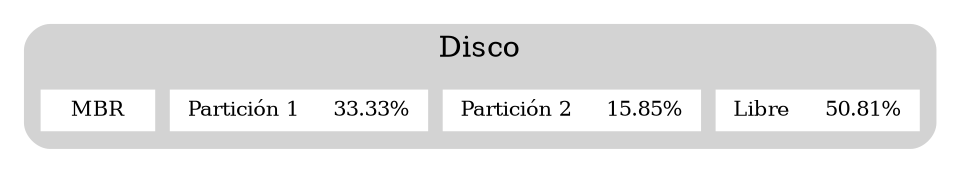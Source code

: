 digraph G {
node [shape=record, height=.1, fontsize=10];
rankdir=LR;
ranksep=0.1;
nodesep=0.1;
subgraph cluster0 {
label="Disco";
style="rounded,filled";
color=lightgrey;
node [style=filled, color=white];
MBR [label="MBR"];
P1 [label="{Partición 1|33.33%}"];
MBR -> P1 [style=invis];
P2 [label="{Partición 2|15.85%}"];
P1 -> P2 [style=invis];
FreeSpace [label="{Libre|50.81%}"];
P2 -> FreeSpace [style=invis];
}
}

